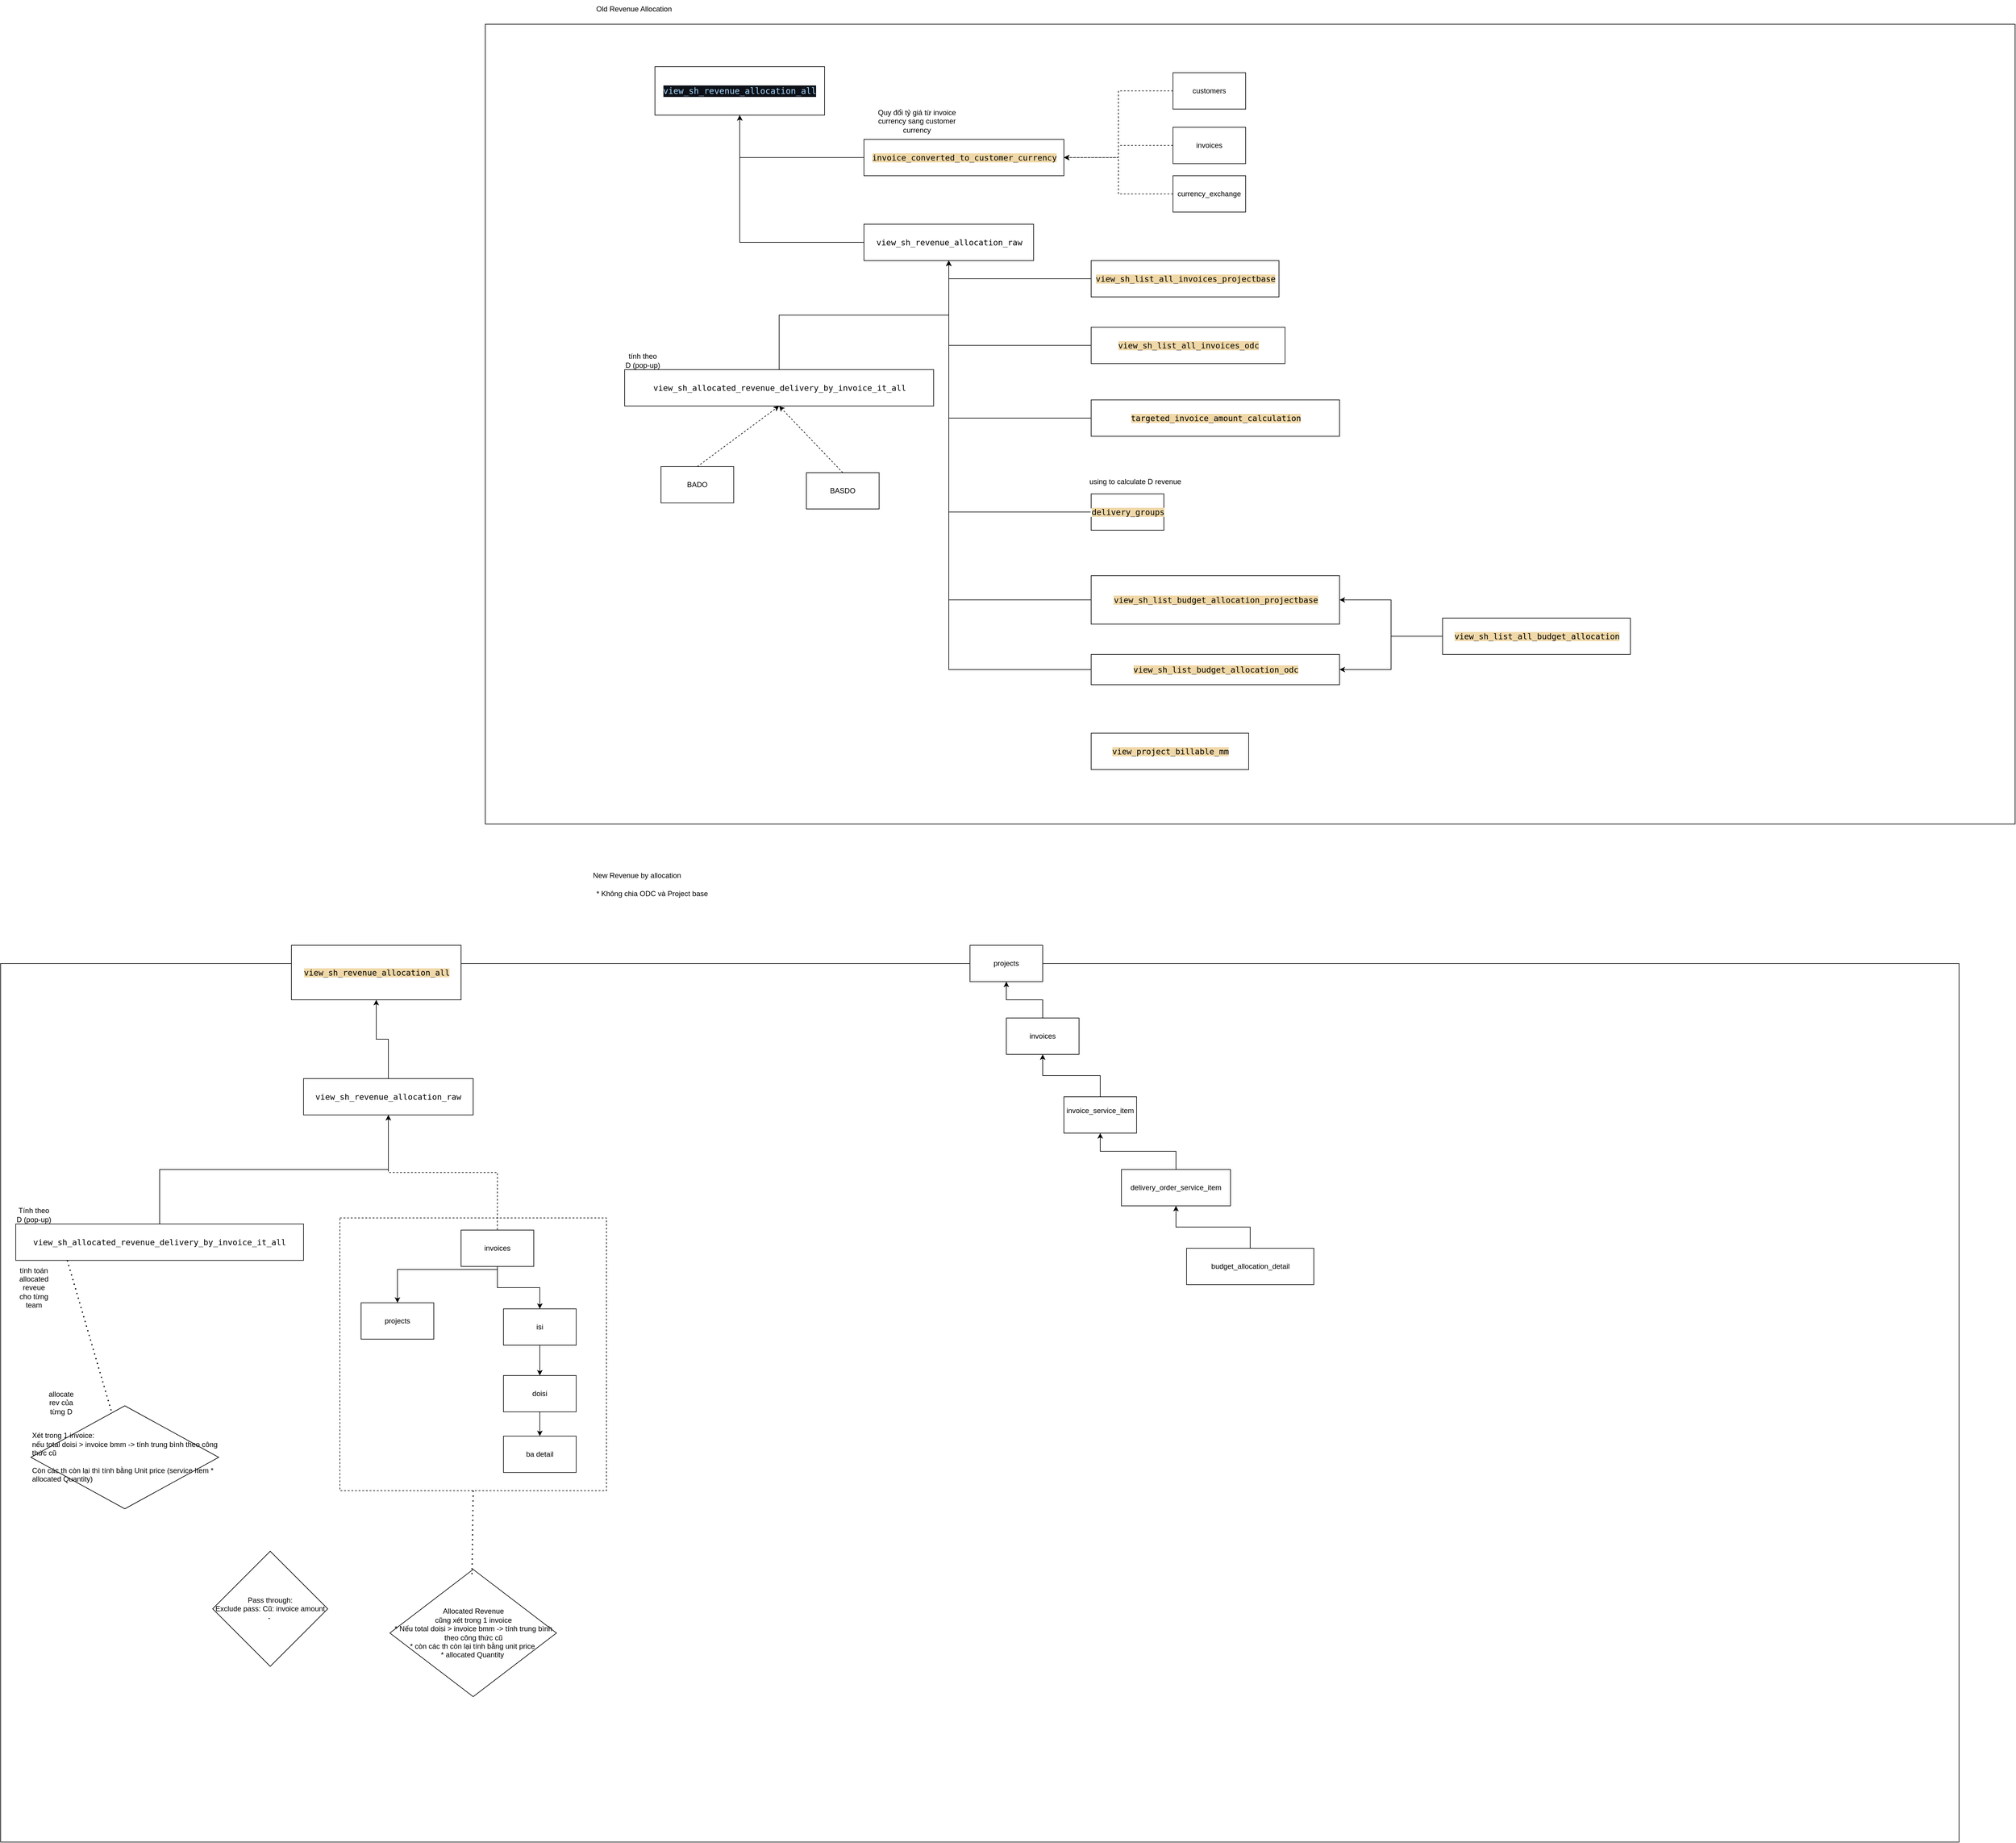 <mxfile version="26.1.1">
  <diagram name="Page-1" id="I4NRFMBkqHI4F45EO0Cm">
    <mxGraphModel dx="3062" dy="793" grid="1" gridSize="10" guides="1" tooltips="1" connect="1" arrows="1" fold="1" page="1" pageScale="1" pageWidth="850" pageHeight="1100" math="0" shadow="0">
      <root>
        <mxCell id="0" />
        <mxCell id="1" parent="0" />
        <mxCell id="5RvJ00vYP2rqRDzXkOa7-46" value="" style="rounded=0;whiteSpace=wrap;html=1;" vertex="1" parent="1">
          <mxGeometry x="-1000" y="1930" width="3232.5" height="1450" as="geometry" />
        </mxCell>
        <mxCell id="5RvJ00vYP2rqRDzXkOa7-91" value="" style="rounded=0;whiteSpace=wrap;html=1;dashed=1;" vertex="1" parent="1">
          <mxGeometry x="-440" y="2350" width="440" height="450" as="geometry" />
        </mxCell>
        <mxCell id="5RvJ00vYP2rqRDzXkOa7-1" value="" style="rounded=0;whiteSpace=wrap;html=1;" vertex="1" parent="1">
          <mxGeometry x="-200" y="380" width="2525" height="1320" as="geometry" />
        </mxCell>
        <mxCell id="5RvJ00vYP2rqRDzXkOa7-2" value="Old Revenue Allocation" style="text;html=1;align=center;verticalAlign=middle;resizable=0;points=[];autosize=1;strokeColor=none;fillColor=none;" vertex="1" parent="1">
          <mxGeometry x="-30" y="340" width="150" height="30" as="geometry" />
        </mxCell>
        <mxCell id="5RvJ00vYP2rqRDzXkOa7-3" value="&lt;div style=&quot;color: rgb(230, 237, 243); background-color: rgb(13, 17, 23); font-family: &amp;quot;Droid Sans Mono&amp;quot;, &amp;quot;monospace&amp;quot;, monospace; font-size: 14px; line-height: 19px; white-space: pre;&quot;&gt;&lt;span style=&quot;color: #a5d6ff;&quot;&gt;view_sh_revenue_allocation_all&lt;/span&gt;&lt;/div&gt;" style="rounded=0;whiteSpace=wrap;html=1;" vertex="1" parent="1">
          <mxGeometry x="80" y="450" width="280" height="80" as="geometry" />
        </mxCell>
        <mxCell id="5RvJ00vYP2rqRDzXkOa7-5" style="edgeStyle=orthogonalEdgeStyle;rounded=0;orthogonalLoop=1;jettySize=auto;html=1;entryX=0.5;entryY=1;entryDx=0;entryDy=0;" edge="1" parent="1" source="5RvJ00vYP2rqRDzXkOa7-4" target="5RvJ00vYP2rqRDzXkOa7-3">
          <mxGeometry relative="1" as="geometry" />
        </mxCell>
        <mxCell id="5RvJ00vYP2rqRDzXkOa7-4" value="&lt;span style=&quot;background-color:#ffffff;padding:0px 0px 0px 2px;&quot;&gt;&lt;span style=&quot;font-family: Monospace; font-size: 10pt; white-space: pre;&quot;&gt;&lt;span style=&quot;background-color: rgb(240, 216, 168);&quot;&gt;invoice_converted_to_customer_currency&lt;/span&gt;&lt;/span&gt;&lt;/span&gt;" style="rounded=0;whiteSpace=wrap;html=1;" vertex="1" parent="1">
          <mxGeometry x="425" y="570" width="330" height="60" as="geometry" />
        </mxCell>
        <mxCell id="5RvJ00vYP2rqRDzXkOa7-7" style="edgeStyle=orthogonalEdgeStyle;rounded=0;orthogonalLoop=1;jettySize=auto;html=1;entryX=0.5;entryY=1;entryDx=0;entryDy=0;" edge="1" parent="1" source="5RvJ00vYP2rqRDzXkOa7-6" target="5RvJ00vYP2rqRDzXkOa7-3">
          <mxGeometry relative="1" as="geometry">
            <mxPoint x="220" y="540" as="targetPoint" />
          </mxGeometry>
        </mxCell>
        <mxCell id="5RvJ00vYP2rqRDzXkOa7-6" value="&lt;span style=&quot;background-color:#ffffff;padding:0px 0px 0px 2px;&quot;&gt;&lt;span style=&quot;font-family: Monospace; font-size: 10pt; white-space: pre;&quot;&gt;view_sh_revenue_allocation_raw&lt;/span&gt;&lt;/span&gt;" style="rounded=0;whiteSpace=wrap;html=1;" vertex="1" parent="1">
          <mxGeometry x="425" y="710" width="280" height="60" as="geometry" />
        </mxCell>
        <mxCell id="5RvJ00vYP2rqRDzXkOa7-9" value="" style="edgeStyle=orthogonalEdgeStyle;rounded=0;orthogonalLoop=1;jettySize=auto;html=1;" edge="1" parent="1" source="5RvJ00vYP2rqRDzXkOa7-8" target="5RvJ00vYP2rqRDzXkOa7-6">
          <mxGeometry relative="1" as="geometry" />
        </mxCell>
        <mxCell id="5RvJ00vYP2rqRDzXkOa7-8" value="&lt;span style=&quot;background-color:#ffffff;padding:0px 0px 0px 2px;&quot;&gt;&lt;span style=&quot;font-family: Monospace; font-size: 10pt; white-space: pre;&quot;&gt;&lt;span style=&quot;background-color: rgb(240, 216, 168);&quot;&gt;view_sh_list_all_invoices_odc&lt;/span&gt;&lt;/span&gt;&lt;/span&gt;" style="rounded=0;whiteSpace=wrap;html=1;" vertex="1" parent="1">
          <mxGeometry x="800" y="880" width="320" height="60" as="geometry" />
        </mxCell>
        <mxCell id="5RvJ00vYP2rqRDzXkOa7-12" style="edgeStyle=orthogonalEdgeStyle;rounded=0;orthogonalLoop=1;jettySize=auto;html=1;entryX=0.5;entryY=1;entryDx=0;entryDy=0;" edge="1" parent="1" source="5RvJ00vYP2rqRDzXkOa7-10" target="5RvJ00vYP2rqRDzXkOa7-6">
          <mxGeometry relative="1" as="geometry" />
        </mxCell>
        <mxCell id="5RvJ00vYP2rqRDzXkOa7-10" value="&lt;span style=&quot;background-color:#ffffff;padding:0px 0px 0px 2px;&quot;&gt;&lt;span style=&quot;font-family: Monospace; font-size: 10pt; white-space: pre;&quot;&gt;&lt;span style=&quot;background-color: rgb(240, 216, 168);&quot;&gt;view_sh_list_all_invoices_projectbase&lt;/span&gt;&lt;/span&gt;&lt;/span&gt;" style="rounded=0;whiteSpace=wrap;html=1;" vertex="1" parent="1">
          <mxGeometry x="800" y="770" width="310" height="60" as="geometry" />
        </mxCell>
        <mxCell id="5RvJ00vYP2rqRDzXkOa7-21" style="edgeStyle=orthogonalEdgeStyle;rounded=0;orthogonalLoop=1;jettySize=auto;html=1;" edge="1" parent="1" source="5RvJ00vYP2rqRDzXkOa7-13" target="5RvJ00vYP2rqRDzXkOa7-6">
          <mxGeometry relative="1" as="geometry" />
        </mxCell>
        <mxCell id="5RvJ00vYP2rqRDzXkOa7-13" value="&lt;span style=&quot;background-color:#ffffff;padding:0px 0px 0px 2px;&quot;&gt;&lt;span style=&quot;font-family: Monospace; font-size: 10pt; white-space: pre;&quot;&gt;&lt;span style=&quot;background-color: rgb(240, 216, 168);&quot;&gt;targeted_invoice_amount_calculation&lt;/span&gt;&lt;/span&gt;&lt;/span&gt;" style="rounded=0;whiteSpace=wrap;html=1;" vertex="1" parent="1">
          <mxGeometry x="800" y="1000" width="410" height="60" as="geometry" />
        </mxCell>
        <mxCell id="5RvJ00vYP2rqRDzXkOa7-22" style="edgeStyle=orthogonalEdgeStyle;rounded=0;orthogonalLoop=1;jettySize=auto;html=1;entryX=0.5;entryY=1;entryDx=0;entryDy=0;" edge="1" parent="1" source="5RvJ00vYP2rqRDzXkOa7-16" target="5RvJ00vYP2rqRDzXkOa7-6">
          <mxGeometry relative="1" as="geometry" />
        </mxCell>
        <mxCell id="5RvJ00vYP2rqRDzXkOa7-16" value="&lt;span style=&quot;background-color:#ffffff;padding:0px 0px 0px 2px;&quot;&gt;&lt;span style=&quot;font-family: Monospace; font-size: 10pt; white-space: pre;&quot;&gt;&lt;span style=&quot;background-color: rgb(240, 216, 168);&quot;&gt;delivery_groups&lt;/span&gt;&lt;/span&gt;&lt;/span&gt;" style="rounded=0;whiteSpace=wrap;html=1;" vertex="1" parent="1">
          <mxGeometry x="800" y="1155" width="120" height="60" as="geometry" />
        </mxCell>
        <mxCell id="5RvJ00vYP2rqRDzXkOa7-19" value="using to calculate D revenue" style="text;html=1;align=center;verticalAlign=middle;whiteSpace=wrap;rounded=0;" vertex="1" parent="1">
          <mxGeometry x="787.5" y="1120" width="170" height="30" as="geometry" />
        </mxCell>
        <mxCell id="5RvJ00vYP2rqRDzXkOa7-23" value="New Revenue by allocation" style="text;html=1;align=center;verticalAlign=middle;resizable=0;points=[];autosize=1;strokeColor=none;fillColor=none;" vertex="1" parent="1">
          <mxGeometry x="-35" y="1770" width="170" height="30" as="geometry" />
        </mxCell>
        <mxCell id="5RvJ00vYP2rqRDzXkOa7-25" value="* Không chia ODC và Project base" style="text;html=1;align=center;verticalAlign=middle;resizable=0;points=[];autosize=1;strokeColor=none;fillColor=none;" vertex="1" parent="1">
          <mxGeometry x="-30" y="1800" width="210" height="30" as="geometry" />
        </mxCell>
        <mxCell id="5RvJ00vYP2rqRDzXkOa7-37" style="edgeStyle=orthogonalEdgeStyle;rounded=0;orthogonalLoop=1;jettySize=auto;html=1;entryX=0.5;entryY=1;entryDx=0;entryDy=0;" edge="1" parent="1" source="5RvJ00vYP2rqRDzXkOa7-27" target="5RvJ00vYP2rqRDzXkOa7-6">
          <mxGeometry relative="1" as="geometry" />
        </mxCell>
        <mxCell id="5RvJ00vYP2rqRDzXkOa7-27" value="&lt;span style=&quot;background-color:#ffffff;padding:0px 0px 0px 2px;&quot;&gt;&lt;span style=&quot;font-family: Monospace; font-size: 10pt; white-space: pre;&quot;&gt;&lt;span style=&quot;background-color: rgb(240, 216, 168);&quot;&gt;view_sh_list_budget_allocation_projectbase&lt;/span&gt;&lt;/span&gt;&lt;/span&gt;" style="rounded=0;whiteSpace=wrap;html=1;" vertex="1" parent="1">
          <mxGeometry x="800" y="1290" width="410" height="80" as="geometry" />
        </mxCell>
        <mxCell id="5RvJ00vYP2rqRDzXkOa7-38" style="edgeStyle=orthogonalEdgeStyle;rounded=0;orthogonalLoop=1;jettySize=auto;html=1;entryX=0.5;entryY=1;entryDx=0;entryDy=0;" edge="1" parent="1" source="5RvJ00vYP2rqRDzXkOa7-28" target="5RvJ00vYP2rqRDzXkOa7-6">
          <mxGeometry relative="1" as="geometry" />
        </mxCell>
        <mxCell id="5RvJ00vYP2rqRDzXkOa7-28" value="&lt;span style=&quot;background-color:#ffffff;padding:0px 0px 0px 2px;&quot;&gt;&lt;span style=&quot;color:#000000;background-color:#ffffff;font-family:&amp;quot;Monospace&amp;quot;;font-size:10pt;white-space:pre;&quot;&gt;&lt;span style=&quot;color:#000000;background-color:#f0d8a8;&quot;&gt;view_sh_list_budget_allocation_odc&lt;/span&gt;&lt;/span&gt;&lt;/span&gt;" style="rounded=0;whiteSpace=wrap;html=1;" vertex="1" parent="1">
          <mxGeometry x="800" y="1420" width="410" height="50" as="geometry" />
        </mxCell>
        <mxCell id="5RvJ00vYP2rqRDzXkOa7-32" value="&lt;span style=&quot;background-color:#ffffff;padding:0px 0px 0px 2px;&quot;&gt;&lt;span style=&quot;font-family: Monospace; font-size: 10pt; white-space: pre;&quot;&gt;&lt;span style=&quot;background-color: rgb(240, 216, 168);&quot;&gt;view_project_billable_mm&lt;/span&gt;&lt;/span&gt;&lt;/span&gt;" style="rounded=0;whiteSpace=wrap;html=1;" vertex="1" parent="1">
          <mxGeometry x="800" y="1550" width="260" height="60" as="geometry" />
        </mxCell>
        <mxCell id="5RvJ00vYP2rqRDzXkOa7-35" style="edgeStyle=orthogonalEdgeStyle;rounded=0;orthogonalLoop=1;jettySize=auto;html=1;entryX=1;entryY=0.5;entryDx=0;entryDy=0;" edge="1" parent="1" source="5RvJ00vYP2rqRDzXkOa7-34" target="5RvJ00vYP2rqRDzXkOa7-27">
          <mxGeometry relative="1" as="geometry" />
        </mxCell>
        <mxCell id="5RvJ00vYP2rqRDzXkOa7-36" style="edgeStyle=orthogonalEdgeStyle;rounded=0;orthogonalLoop=1;jettySize=auto;html=1;" edge="1" parent="1" source="5RvJ00vYP2rqRDzXkOa7-34" target="5RvJ00vYP2rqRDzXkOa7-28">
          <mxGeometry relative="1" as="geometry" />
        </mxCell>
        <mxCell id="5RvJ00vYP2rqRDzXkOa7-34" value="&lt;span style=&quot;background-color:#ffffff;padding:0px 0px 0px 2px;&quot;&gt;&lt;span style=&quot;font-family: Monospace; font-size: 10pt; white-space: pre;&quot;&gt;&lt;span style=&quot;background-color: rgb(240, 216, 168);&quot;&gt;view_sh_list_all_budget_allocation&lt;/span&gt;&lt;/span&gt;&lt;/span&gt;" style="rounded=0;whiteSpace=wrap;html=1;" vertex="1" parent="1">
          <mxGeometry x="1380" y="1360" width="310" height="60" as="geometry" />
        </mxCell>
        <mxCell id="5RvJ00vYP2rqRDzXkOa7-40" style="edgeStyle=orthogonalEdgeStyle;rounded=0;orthogonalLoop=1;jettySize=auto;html=1;entryX=0.5;entryY=1;entryDx=0;entryDy=0;" edge="1" parent="1" source="5RvJ00vYP2rqRDzXkOa7-39" target="5RvJ00vYP2rqRDzXkOa7-6">
          <mxGeometry relative="1" as="geometry" />
        </mxCell>
        <mxCell id="5RvJ00vYP2rqRDzXkOa7-39" value="&lt;span style=&quot;background-color:#ffffff;padding:0px 0px 0px 2px;&quot;&gt;&lt;span style=&quot;color:#000000;background-color:#ffffff;font-family:&amp;quot;Monospace&amp;quot;;font-size:10pt;white-space:pre;&quot;&gt;&lt;span style=&quot;color:#000000;&quot;&gt;view_sh_allocated_revenue_delivery_by_invoice_it_all&lt;/span&gt;&lt;/span&gt;&lt;/span&gt;" style="rounded=0;whiteSpace=wrap;html=1;" vertex="1" parent="1">
          <mxGeometry x="30" y="950" width="510" height="60" as="geometry" />
        </mxCell>
        <mxCell id="5RvJ00vYP2rqRDzXkOa7-41" value="" style="endArrow=classic;dashed=1;html=1;rounded=0;entryX=0.5;entryY=1;entryDx=0;entryDy=0;exitX=0.5;exitY=0;exitDx=0;exitDy=0;endFill=1;" edge="1" parent="1" source="5RvJ00vYP2rqRDzXkOa7-42" target="5RvJ00vYP2rqRDzXkOa7-39">
          <mxGeometry width="50" height="50" relative="1" as="geometry">
            <mxPoint x="200" y="1040" as="sourcePoint" />
            <mxPoint x="250" y="990" as="targetPoint" />
          </mxGeometry>
        </mxCell>
        <mxCell id="5RvJ00vYP2rqRDzXkOa7-42" value="BADO" style="rounded=0;whiteSpace=wrap;html=1;" vertex="1" parent="1">
          <mxGeometry x="90" y="1110" width="120" height="60" as="geometry" />
        </mxCell>
        <mxCell id="5RvJ00vYP2rqRDzXkOa7-43" value="BASDO" style="rounded=0;whiteSpace=wrap;html=1;" vertex="1" parent="1">
          <mxGeometry x="330" y="1120" width="120" height="60" as="geometry" />
        </mxCell>
        <mxCell id="5RvJ00vYP2rqRDzXkOa7-44" value="" style="endArrow=classic;dashed=1;html=1;rounded=0;entryX=0.5;entryY=1;entryDx=0;entryDy=0;exitX=0.5;exitY=0;exitDx=0;exitDy=0;startArrow=none;startFill=0;endFill=1;" edge="1" parent="1" source="5RvJ00vYP2rqRDzXkOa7-43" target="5RvJ00vYP2rqRDzXkOa7-39">
          <mxGeometry width="50" height="50" relative="1" as="geometry">
            <mxPoint x="200" y="1040" as="sourcePoint" />
            <mxPoint x="250" y="990" as="targetPoint" />
          </mxGeometry>
        </mxCell>
        <mxCell id="5RvJ00vYP2rqRDzXkOa7-45" value="Quy đổi tỷ giá từ invoice currency sang customer currency" style="text;html=1;align=center;verticalAlign=middle;whiteSpace=wrap;rounded=0;" vertex="1" parent="1">
          <mxGeometry x="425" y="510" width="175" height="60" as="geometry" />
        </mxCell>
        <mxCell id="5RvJ00vYP2rqRDzXkOa7-49" value="&lt;span style=&quot;background-color:#ffffff;padding:0px 0px 0px 2px;&quot;&gt;&lt;span style=&quot;font-family: Monospace; font-size: 10pt; white-space: pre;&quot;&gt;&lt;span style=&quot;background-color: rgb(240, 216, 168);&quot;&gt;view_sh_revenue_allocation_all&lt;/span&gt;&lt;/span&gt;&lt;/span&gt;" style="rounded=0;whiteSpace=wrap;html=1;" vertex="1" parent="1">
          <mxGeometry x="-520" y="1900" width="280" height="90" as="geometry" />
        </mxCell>
        <mxCell id="5RvJ00vYP2rqRDzXkOa7-60" style="edgeStyle=orthogonalEdgeStyle;rounded=0;orthogonalLoop=1;jettySize=auto;html=1;" edge="1" parent="1" source="5RvJ00vYP2rqRDzXkOa7-50" target="5RvJ00vYP2rqRDzXkOa7-51">
          <mxGeometry relative="1" as="geometry" />
        </mxCell>
        <mxCell id="5RvJ00vYP2rqRDzXkOa7-50" value="invoices" style="rounded=0;whiteSpace=wrap;html=1;" vertex="1" parent="1">
          <mxGeometry x="660" y="2020" width="120" height="60" as="geometry" />
        </mxCell>
        <mxCell id="5RvJ00vYP2rqRDzXkOa7-51" value="projects" style="rounded=0;whiteSpace=wrap;html=1;" vertex="1" parent="1">
          <mxGeometry x="600" y="1900" width="120" height="60" as="geometry" />
        </mxCell>
        <mxCell id="5RvJ00vYP2rqRDzXkOa7-56" style="edgeStyle=orthogonalEdgeStyle;rounded=0;orthogonalLoop=1;jettySize=auto;html=1;entryX=1;entryY=0.5;entryDx=0;entryDy=0;dashed=1;" edge="1" parent="1" source="5RvJ00vYP2rqRDzXkOa7-53" target="5RvJ00vYP2rqRDzXkOa7-4">
          <mxGeometry relative="1" as="geometry" />
        </mxCell>
        <mxCell id="5RvJ00vYP2rqRDzXkOa7-53" value="customers" style="rounded=0;whiteSpace=wrap;html=1;" vertex="1" parent="1">
          <mxGeometry x="935" y="460" width="120" height="60" as="geometry" />
        </mxCell>
        <mxCell id="5RvJ00vYP2rqRDzXkOa7-57" style="edgeStyle=orthogonalEdgeStyle;rounded=0;orthogonalLoop=1;jettySize=auto;html=1;entryX=1;entryY=0.5;entryDx=0;entryDy=0;dashed=1;" edge="1" parent="1" source="5RvJ00vYP2rqRDzXkOa7-54" target="5RvJ00vYP2rqRDzXkOa7-4">
          <mxGeometry relative="1" as="geometry" />
        </mxCell>
        <mxCell id="5RvJ00vYP2rqRDzXkOa7-54" value="invoices" style="rounded=0;whiteSpace=wrap;html=1;" vertex="1" parent="1">
          <mxGeometry x="935" y="550" width="120" height="60" as="geometry" />
        </mxCell>
        <mxCell id="5RvJ00vYP2rqRDzXkOa7-59" style="edgeStyle=orthogonalEdgeStyle;rounded=0;orthogonalLoop=1;jettySize=auto;html=1;entryX=1;entryY=0.5;entryDx=0;entryDy=0;dashed=1;" edge="1" parent="1" source="5RvJ00vYP2rqRDzXkOa7-55" target="5RvJ00vYP2rqRDzXkOa7-4">
          <mxGeometry relative="1" as="geometry" />
        </mxCell>
        <mxCell id="5RvJ00vYP2rqRDzXkOa7-55" value="currency_exchange" style="rounded=0;whiteSpace=wrap;html=1;" vertex="1" parent="1">
          <mxGeometry x="935" y="630" width="120" height="60" as="geometry" />
        </mxCell>
        <mxCell id="5RvJ00vYP2rqRDzXkOa7-62" style="edgeStyle=orthogonalEdgeStyle;rounded=0;orthogonalLoop=1;jettySize=auto;html=1;entryX=0.5;entryY=1;entryDx=0;entryDy=0;" edge="1" parent="1" source="5RvJ00vYP2rqRDzXkOa7-61" target="5RvJ00vYP2rqRDzXkOa7-50">
          <mxGeometry relative="1" as="geometry" />
        </mxCell>
        <mxCell id="5RvJ00vYP2rqRDzXkOa7-61" value="invoice_service_item&lt;div&gt;&lt;br&gt;&lt;/div&gt;" style="rounded=0;whiteSpace=wrap;html=1;" vertex="1" parent="1">
          <mxGeometry x="755" y="2150" width="120" height="60" as="geometry" />
        </mxCell>
        <mxCell id="5RvJ00vYP2rqRDzXkOa7-64" style="edgeStyle=orthogonalEdgeStyle;rounded=0;orthogonalLoop=1;jettySize=auto;html=1;entryX=0.5;entryY=1;entryDx=0;entryDy=0;" edge="1" parent="1" source="5RvJ00vYP2rqRDzXkOa7-63" target="5RvJ00vYP2rqRDzXkOa7-61">
          <mxGeometry relative="1" as="geometry" />
        </mxCell>
        <mxCell id="5RvJ00vYP2rqRDzXkOa7-63" value="delivery_order_service_item" style="rounded=0;whiteSpace=wrap;html=1;" vertex="1" parent="1">
          <mxGeometry x="850" y="2270" width="180" height="60" as="geometry" />
        </mxCell>
        <mxCell id="5RvJ00vYP2rqRDzXkOa7-66" style="edgeStyle=orthogonalEdgeStyle;rounded=0;orthogonalLoop=1;jettySize=auto;html=1;entryX=0.5;entryY=1;entryDx=0;entryDy=0;" edge="1" parent="1" source="5RvJ00vYP2rqRDzXkOa7-65" target="5RvJ00vYP2rqRDzXkOa7-63">
          <mxGeometry relative="1" as="geometry" />
        </mxCell>
        <mxCell id="5RvJ00vYP2rqRDzXkOa7-65" value="budget_allocation_detail" style="rounded=0;whiteSpace=wrap;html=1;" vertex="1" parent="1">
          <mxGeometry x="957.5" y="2400" width="210" height="60" as="geometry" />
        </mxCell>
        <mxCell id="5RvJ00vYP2rqRDzXkOa7-68" style="edgeStyle=orthogonalEdgeStyle;rounded=0;orthogonalLoop=1;jettySize=auto;html=1;" edge="1" parent="1" source="5RvJ00vYP2rqRDzXkOa7-67" target="5RvJ00vYP2rqRDzXkOa7-71">
          <mxGeometry relative="1" as="geometry" />
        </mxCell>
        <mxCell id="5RvJ00vYP2rqRDzXkOa7-67" value="&lt;span style=&quot;font-family: monospace; font-size: 13.333px; white-space: pre; background-color: rgb(255, 255, 255);&quot;&gt;view_sh_allocated_revenue_delivery_by_invoice_it_all&lt;/span&gt;" style="rounded=0;whiteSpace=wrap;html=1;" vertex="1" parent="1">
          <mxGeometry x="-975" y="2360" width="475" height="60" as="geometry" />
        </mxCell>
        <mxCell id="5RvJ00vYP2rqRDzXkOa7-73" style="edgeStyle=orthogonalEdgeStyle;rounded=0;orthogonalLoop=1;jettySize=auto;html=1;entryX=0.5;entryY=1;entryDx=0;entryDy=0;" edge="1" parent="1" source="5RvJ00vYP2rqRDzXkOa7-71" target="5RvJ00vYP2rqRDzXkOa7-49">
          <mxGeometry relative="1" as="geometry" />
        </mxCell>
        <mxCell id="5RvJ00vYP2rqRDzXkOa7-82" style="edgeStyle=orthogonalEdgeStyle;rounded=0;orthogonalLoop=1;jettySize=auto;html=1;entryX=0.5;entryY=0;entryDx=0;entryDy=0;dashed=1;endArrow=none;endFill=1;startFill=1;startArrow=classic;" edge="1" parent="1" source="5RvJ00vYP2rqRDzXkOa7-71" target="5RvJ00vYP2rqRDzXkOa7-78">
          <mxGeometry relative="1" as="geometry" />
        </mxCell>
        <mxCell id="5RvJ00vYP2rqRDzXkOa7-71" value="&lt;span style=&quot;font-family: monospace; font-size: 13.333px; white-space: pre; background-color: rgb(255, 255, 255);&quot;&gt;view_sh_revenue_allocation_raw&lt;/span&gt;" style="rounded=0;whiteSpace=wrap;html=1;" vertex="1" parent="1">
          <mxGeometry x="-500" y="2120" width="280" height="60" as="geometry" />
        </mxCell>
        <mxCell id="5RvJ00vYP2rqRDzXkOa7-74" value="Tính theo D (pop-up)" style="text;html=1;align=center;verticalAlign=middle;whiteSpace=wrap;rounded=0;" vertex="1" parent="1">
          <mxGeometry x="-975" y="2330" width="60" height="30" as="geometry" />
        </mxCell>
        <mxCell id="5RvJ00vYP2rqRDzXkOa7-75" value="tính theo D (pop-up)" style="text;html=1;align=center;verticalAlign=middle;whiteSpace=wrap;rounded=0;" vertex="1" parent="1">
          <mxGeometry x="30" y="920" width="60" height="30" as="geometry" />
        </mxCell>
        <mxCell id="5RvJ00vYP2rqRDzXkOa7-81" value="" style="edgeStyle=orthogonalEdgeStyle;rounded=0;orthogonalLoop=1;jettySize=auto;html=1;" edge="1" parent="1" source="5RvJ00vYP2rqRDzXkOa7-78" target="5RvJ00vYP2rqRDzXkOa7-79">
          <mxGeometry relative="1" as="geometry">
            <Array as="points">
              <mxPoint x="-290" y="2435" />
              <mxPoint x="-280" y="2435" />
            </Array>
          </mxGeometry>
        </mxCell>
        <mxCell id="5RvJ00vYP2rqRDzXkOa7-84" style="edgeStyle=orthogonalEdgeStyle;rounded=0;orthogonalLoop=1;jettySize=auto;html=1;" edge="1" parent="1" source="5RvJ00vYP2rqRDzXkOa7-78" target="5RvJ00vYP2rqRDzXkOa7-83">
          <mxGeometry relative="1" as="geometry" />
        </mxCell>
        <mxCell id="5RvJ00vYP2rqRDzXkOa7-78" value="invoices" style="rounded=0;whiteSpace=wrap;html=1;" vertex="1" parent="1">
          <mxGeometry x="-240" y="2370" width="120" height="60" as="geometry" />
        </mxCell>
        <mxCell id="5RvJ00vYP2rqRDzXkOa7-79" value="projects" style="rounded=0;whiteSpace=wrap;html=1;" vertex="1" parent="1">
          <mxGeometry x="-405" y="2490" width="120" height="60" as="geometry" />
        </mxCell>
        <mxCell id="5RvJ00vYP2rqRDzXkOa7-86" style="edgeStyle=orthogonalEdgeStyle;rounded=0;orthogonalLoop=1;jettySize=auto;html=1;entryX=0.5;entryY=0;entryDx=0;entryDy=0;" edge="1" parent="1" source="5RvJ00vYP2rqRDzXkOa7-83" target="5RvJ00vYP2rqRDzXkOa7-85">
          <mxGeometry relative="1" as="geometry" />
        </mxCell>
        <mxCell id="5RvJ00vYP2rqRDzXkOa7-83" value="isi" style="rounded=0;whiteSpace=wrap;html=1;" vertex="1" parent="1">
          <mxGeometry x="-170" y="2500" width="120" height="60" as="geometry" />
        </mxCell>
        <mxCell id="5RvJ00vYP2rqRDzXkOa7-88" style="edgeStyle=orthogonalEdgeStyle;rounded=0;orthogonalLoop=1;jettySize=auto;html=1;" edge="1" parent="1" source="5RvJ00vYP2rqRDzXkOa7-85" target="5RvJ00vYP2rqRDzXkOa7-87">
          <mxGeometry relative="1" as="geometry" />
        </mxCell>
        <mxCell id="5RvJ00vYP2rqRDzXkOa7-85" value="doisi" style="rounded=0;whiteSpace=wrap;html=1;" vertex="1" parent="1">
          <mxGeometry x="-170" y="2610" width="120" height="60" as="geometry" />
        </mxCell>
        <mxCell id="5RvJ00vYP2rqRDzXkOa7-87" value="ba detail" style="rounded=0;whiteSpace=wrap;html=1;" vertex="1" parent="1">
          <mxGeometry x="-170" y="2710" width="120" height="60" as="geometry" />
        </mxCell>
        <mxCell id="5RvJ00vYP2rqRDzXkOa7-89" value="tính toán allocated reveue cho từng team" style="text;html=1;align=center;verticalAlign=middle;whiteSpace=wrap;rounded=0;" vertex="1" parent="1">
          <mxGeometry x="-975" y="2450" width="60" height="30" as="geometry" />
        </mxCell>
        <mxCell id="5RvJ00vYP2rqRDzXkOa7-93" value="" style="endArrow=none;dashed=1;html=1;dashPattern=1 3;strokeWidth=2;rounded=0;exitX=0.179;exitY=1;exitDx=0;exitDy=0;exitPerimeter=0;" edge="1" parent="1" source="5RvJ00vYP2rqRDzXkOa7-67" target="5RvJ00vYP2rqRDzXkOa7-95">
          <mxGeometry width="50" height="50" relative="1" as="geometry">
            <mxPoint x="-540" y="2500" as="sourcePoint" />
            <mxPoint x="-490" y="2450" as="targetPoint" />
          </mxGeometry>
        </mxCell>
        <mxCell id="5RvJ00vYP2rqRDzXkOa7-95" value="&lt;div&gt;Xét trong 1 invoice:&lt;/div&gt;nếu total doisi &amp;gt; invoice bmm -&amp;gt; tính trung bình theo công thức cũ&amp;nbsp;&lt;div&gt;&lt;br&gt;&lt;/div&gt;&lt;div&gt;Còn các th còn lại thì tính bằng Unit price (service Item * allocated Quantity)&lt;/div&gt;" style="rhombus;whiteSpace=wrap;html=1;align=left;" vertex="1" parent="1">
          <mxGeometry x="-950" y="2660" width="310" height="170" as="geometry" />
        </mxCell>
        <mxCell id="5RvJ00vYP2rqRDzXkOa7-97" value="allocate rev của từng D" style="text;html=1;align=center;verticalAlign=middle;whiteSpace=wrap;rounded=0;" vertex="1" parent="1">
          <mxGeometry x="-930" y="2640" width="60" height="30" as="geometry" />
        </mxCell>
        <mxCell id="5RvJ00vYP2rqRDzXkOa7-98" value="Allocated Revenue&lt;div&gt;cũng xét trong 1 invoice&lt;/div&gt;&lt;div&gt;* Nếu total doisi &amp;gt; invoice bmm -&amp;gt; tính trung bình theo công thức cũ&lt;/div&gt;&lt;div&gt;&lt;span style=&quot;background-color: transparent; color: light-dark(rgb(0, 0, 0), rgb(255, 255, 255));&quot;&gt;* còn các th còn lại tính bằng unit price&amp;nbsp;&lt;/span&gt;&lt;/div&gt;&lt;div&gt;&lt;span style=&quot;background-color: transparent; color: light-dark(rgb(0, 0, 0), rgb(255, 255, 255));&quot;&gt;* allocated Quantity&amp;nbsp;&lt;/span&gt;&lt;/div&gt;" style="rhombus;whiteSpace=wrap;html=1;" vertex="1" parent="1">
          <mxGeometry x="-357.5" y="2930" width="275" height="210" as="geometry" />
        </mxCell>
        <mxCell id="5RvJ00vYP2rqRDzXkOa7-99" value="" style="endArrow=none;dashed=1;html=1;dashPattern=1 3;strokeWidth=2;rounded=0;entryX=0.5;entryY=1;entryDx=0;entryDy=0;exitX=0.493;exitY=0.038;exitDx=0;exitDy=0;exitPerimeter=0;" edge="1" parent="1" source="5RvJ00vYP2rqRDzXkOa7-98" target="5RvJ00vYP2rqRDzXkOa7-91">
          <mxGeometry width="50" height="50" relative="1" as="geometry">
            <mxPoint x="-460" y="2740" as="sourcePoint" />
            <mxPoint x="-410" y="2690" as="targetPoint" />
          </mxGeometry>
        </mxCell>
        <mxCell id="5RvJ00vYP2rqRDzXkOa7-100" value="Pass through:&lt;div&gt;Exclude pass: Cũ: invoice amount -&amp;nbsp;&lt;/div&gt;" style="rhombus;whiteSpace=wrap;html=1;rotation=0;direction=south;" vertex="1" parent="1">
          <mxGeometry x="-650" y="2900" width="190" height="190" as="geometry" />
        </mxCell>
      </root>
    </mxGraphModel>
  </diagram>
</mxfile>
